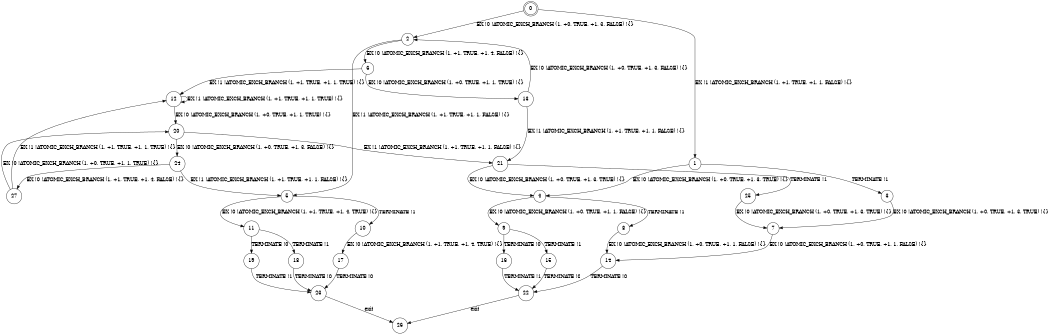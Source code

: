 digraph BCG {
size = "7, 10.5";
center = TRUE;
node [shape = circle];
0 [peripheries = 2];
0 -> 1 [label = "EX !1 !ATOMIC_EXCH_BRANCH (1, +1, TRUE, +1, 1, FALSE) !{}"];
0 -> 2 [label = "EX !0 !ATOMIC_EXCH_BRANCH (1, +0, TRUE, +1, 3, FALSE) !{}"];
1 -> 3 [label = "TERMINATE !1"];
1 -> 4 [label = "EX !0 !ATOMIC_EXCH_BRANCH (1, +0, TRUE, +1, 3, TRUE) !{}"];
2 -> 5 [label = "EX !1 !ATOMIC_EXCH_BRANCH (1, +1, TRUE, +1, 1, FALSE) !{}"];
2 -> 6 [label = "EX !0 !ATOMIC_EXCH_BRANCH (1, +1, TRUE, +1, 4, FALSE) !{}"];
3 -> 7 [label = "EX !0 !ATOMIC_EXCH_BRANCH (1, +0, TRUE, +1, 3, TRUE) !{}"];
4 -> 8 [label = "TERMINATE !1"];
4 -> 9 [label = "EX !0 !ATOMIC_EXCH_BRANCH (1, +0, TRUE, +1, 1, FALSE) !{}"];
5 -> 10 [label = "TERMINATE !1"];
5 -> 11 [label = "EX !0 !ATOMIC_EXCH_BRANCH (1, +1, TRUE, +1, 4, TRUE) !{}"];
6 -> 12 [label = "EX !1 !ATOMIC_EXCH_BRANCH (1, +1, TRUE, +1, 1, TRUE) !{}"];
6 -> 13 [label = "EX !0 !ATOMIC_EXCH_BRANCH (1, +0, TRUE, +1, 1, TRUE) !{}"];
7 -> 14 [label = "EX !0 !ATOMIC_EXCH_BRANCH (1, +0, TRUE, +1, 1, FALSE) !{}"];
8 -> 14 [label = "EX !0 !ATOMIC_EXCH_BRANCH (1, +0, TRUE, +1, 1, FALSE) !{}"];
9 -> 15 [label = "TERMINATE !1"];
9 -> 16 [label = "TERMINATE !0"];
10 -> 17 [label = "EX !0 !ATOMIC_EXCH_BRANCH (1, +1, TRUE, +1, 4, TRUE) !{}"];
11 -> 18 [label = "TERMINATE !1"];
11 -> 19 [label = "TERMINATE !0"];
12 -> 12 [label = "EX !1 !ATOMIC_EXCH_BRANCH (1, +1, TRUE, +1, 1, TRUE) !{}"];
12 -> 20 [label = "EX !0 !ATOMIC_EXCH_BRANCH (1, +0, TRUE, +1, 1, TRUE) !{}"];
13 -> 21 [label = "EX !1 !ATOMIC_EXCH_BRANCH (1, +1, TRUE, +1, 1, FALSE) !{}"];
13 -> 2 [label = "EX !0 !ATOMIC_EXCH_BRANCH (1, +0, TRUE, +1, 3, FALSE) !{}"];
14 -> 22 [label = "TERMINATE !0"];
15 -> 22 [label = "TERMINATE !0"];
16 -> 22 [label = "TERMINATE !1"];
17 -> 23 [label = "TERMINATE !0"];
18 -> 23 [label = "TERMINATE !0"];
19 -> 23 [label = "TERMINATE !1"];
20 -> 21 [label = "EX !1 !ATOMIC_EXCH_BRANCH (1, +1, TRUE, +1, 1, FALSE) !{}"];
20 -> 24 [label = "EX !0 !ATOMIC_EXCH_BRANCH (1, +0, TRUE, +1, 3, FALSE) !{}"];
21 -> 25 [label = "TERMINATE !1"];
21 -> 4 [label = "EX !0 !ATOMIC_EXCH_BRANCH (1, +0, TRUE, +1, 3, TRUE) !{}"];
22 -> 26 [label = "exit"];
23 -> 26 [label = "exit"];
24 -> 5 [label = "EX !1 !ATOMIC_EXCH_BRANCH (1, +1, TRUE, +1, 1, FALSE) !{}"];
24 -> 27 [label = "EX !0 !ATOMIC_EXCH_BRANCH (1, +1, TRUE, +1, 4, FALSE) !{}"];
25 -> 7 [label = "EX !0 !ATOMIC_EXCH_BRANCH (1, +0, TRUE, +1, 3, TRUE) !{}"];
27 -> 12 [label = "EX !1 !ATOMIC_EXCH_BRANCH (1, +1, TRUE, +1, 1, TRUE) !{}"];
27 -> 20 [label = "EX !0 !ATOMIC_EXCH_BRANCH (1, +0, TRUE, +1, 1, TRUE) !{}"];
}
